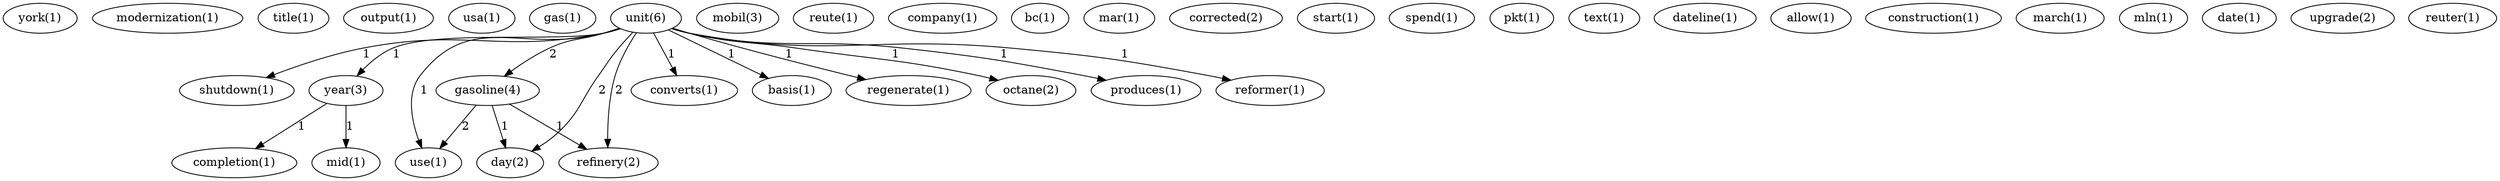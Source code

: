 digraph G {
  york [ label="york(1)" ];
  modernization [ label="modernization(1)" ];
  title [ label="title(1)" ];
  output [ label="output(1)" ];
  usa [ label="usa(1)" ];
  gas [ label="gas(1)" ];
  unit [ label="unit(6)" ];
  shutdown [ label="shutdown(1)" ];
  year [ label="year(3)" ];
  gasoline [ label="gasoline(4)" ];
  converts [ label="converts(1)" ];
  basis [ label="basis(1)" ];
  use [ label="use(1)" ];
  refinery [ label="refinery(2)" ];
  regenerate [ label="regenerate(1)" ];
  day [ label="day(2)" ];
  octane [ label="octane(2)" ];
  produces [ label="produces(1)" ];
  reformer [ label="reformer(1)" ];
  mobil [ label="mobil(3)" ];
  completion [ label="completion(1)" ];
  mid [ label="mid(1)" ];
  reute [ label="reute(1)" ];
  company [ label="company(1)" ];
  bc [ label="bc(1)" ];
  mar [ label="mar(1)" ];
  corrected [ label="corrected(2)" ];
  start [ label="start(1)" ];
  spend [ label="spend(1)" ];
  pkt [ label="pkt(1)" ];
  text [ label="text(1)" ];
  dateline [ label="dateline(1)" ];
  allow [ label="allow(1)" ];
  construction [ label="construction(1)" ];
  march [ label="march(1)" ];
  mln [ label="mln(1)" ];
  date [ label="date(1)" ];
  upgrade [ label="upgrade(2)" ];
  reuter [ label="reuter(1)" ];
  unit -> shutdown [ label="1" ];
  unit -> year [ label="1" ];
  unit -> gasoline [ label="2" ];
  unit -> converts [ label="1" ];
  unit -> basis [ label="1" ];
  unit -> use [ label="1" ];
  unit -> refinery [ label="2" ];
  unit -> regenerate [ label="1" ];
  unit -> day [ label="2" ];
  unit -> octane [ label="1" ];
  unit -> produces [ label="1" ];
  unit -> reformer [ label="1" ];
  year -> completion [ label="1" ];
  year -> mid [ label="1" ];
  gasoline -> use [ label="2" ];
  gasoline -> refinery [ label="1" ];
  gasoline -> day [ label="1" ];
}
